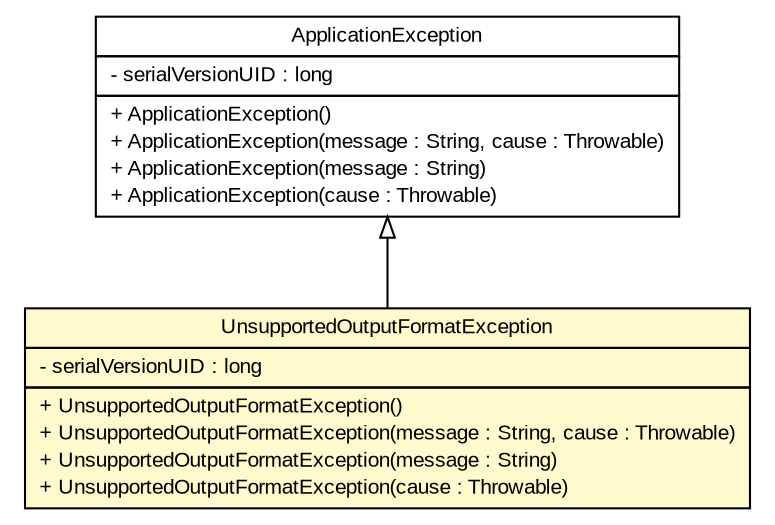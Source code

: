 #!/usr/local/bin/dot
#
# Class diagram 
# Generated by UMLGraph version R5_6_6-6-g3bdff0 (http://www.umlgraph.org/)
#

digraph G {
	edge [fontname="arial",fontsize=10,labelfontname="arial",labelfontsize=10];
	node [fontname="arial",fontsize=10,shape=plaintext];
	nodesep=0.25;
	ranksep=0.5;
	// org.tanjakostic.jcleancim.docgen.UnsupportedOutputFormatException
	c202101 [label=<<table title="org.tanjakostic.jcleancim.docgen.UnsupportedOutputFormatException" border="0" cellborder="1" cellspacing="0" cellpadding="2" port="p" bgcolor="lemonChiffon" href="./UnsupportedOutputFormatException.html">
		<tr><td><table border="0" cellspacing="0" cellpadding="1">
<tr><td align="center" balign="center"> UnsupportedOutputFormatException </td></tr>
		</table></td></tr>
		<tr><td><table border="0" cellspacing="0" cellpadding="1">
<tr><td align="left" balign="left"> - serialVersionUID : long </td></tr>
		</table></td></tr>
		<tr><td><table border="0" cellspacing="0" cellpadding="1">
<tr><td align="left" balign="left"> + UnsupportedOutputFormatException() </td></tr>
<tr><td align="left" balign="left"> + UnsupportedOutputFormatException(message : String, cause : Throwable) </td></tr>
<tr><td align="left" balign="left"> + UnsupportedOutputFormatException(message : String) </td></tr>
<tr><td align="left" balign="left"> + UnsupportedOutputFormatException(cause : Throwable) </td></tr>
		</table></td></tr>
		</table>>, URL="./UnsupportedOutputFormatException.html", fontname="arial", fontcolor="black", fontsize=10.0];
	// org.tanjakostic.jcleancim.util.ApplicationException
	c202298 [label=<<table title="org.tanjakostic.jcleancim.util.ApplicationException" border="0" cellborder="1" cellspacing="0" cellpadding="2" port="p" href="../util/ApplicationException.html">
		<tr><td><table border="0" cellspacing="0" cellpadding="1">
<tr><td align="center" balign="center"> ApplicationException </td></tr>
		</table></td></tr>
		<tr><td><table border="0" cellspacing="0" cellpadding="1">
<tr><td align="left" balign="left"> - serialVersionUID : long </td></tr>
		</table></td></tr>
		<tr><td><table border="0" cellspacing="0" cellpadding="1">
<tr><td align="left" balign="left"> + ApplicationException() </td></tr>
<tr><td align="left" balign="left"> + ApplicationException(message : String, cause : Throwable) </td></tr>
<tr><td align="left" balign="left"> + ApplicationException(message : String) </td></tr>
<tr><td align="left" balign="left"> + ApplicationException(cause : Throwable) </td></tr>
		</table></td></tr>
		</table>>, URL="../util/ApplicationException.html", fontname="arial", fontcolor="black", fontsize=10.0];
	//org.tanjakostic.jcleancim.docgen.UnsupportedOutputFormatException extends org.tanjakostic.jcleancim.util.ApplicationException
	c202298:p -> c202101:p [dir=back,arrowtail=empty];
}

